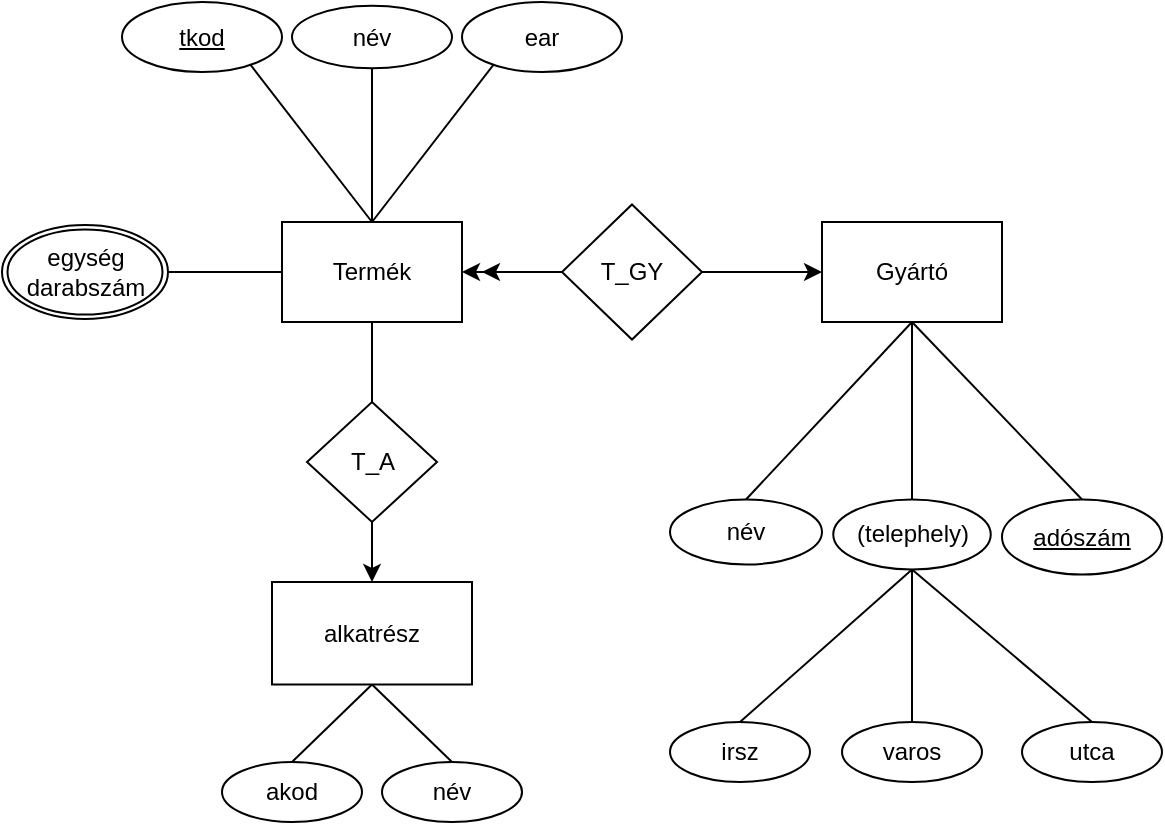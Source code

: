 <mxfile version="20.3.6" type="device"><diagram id="ZNRaHJi_X2b_73TwGno0" name="1 oldal"><mxGraphModel dx="981" dy="548" grid="1" gridSize="10" guides="1" tooltips="1" connect="1" arrows="1" fold="1" page="1" pageScale="1" pageWidth="827" pageHeight="1169" math="0" shadow="0"><root><mxCell id="0"/><mxCell id="1" parent="0"/><mxCell id="0swe6Pu1MPiv5PAeqEaU-1" value="Termék" style="rounded=0;whiteSpace=wrap;html=1;" parent="1" vertex="1"><mxGeometry x="210" y="250" width="90" height="50" as="geometry"/></mxCell><mxCell id="0swe6Pu1MPiv5PAeqEaU-2" value="Gyártó" style="rounded=0;whiteSpace=wrap;html=1;" parent="1" vertex="1"><mxGeometry x="480" y="250" width="90" height="50" as="geometry"/></mxCell><mxCell id="0swe6Pu1MPiv5PAeqEaU-3" value="T_GY" style="rhombus;whiteSpace=wrap;html=1;" parent="1" vertex="1"><mxGeometry x="350" y="241.25" width="70" height="67.5" as="geometry"/></mxCell><mxCell id="0swe6Pu1MPiv5PAeqEaU-4" value="" style="endArrow=classic;html=1;rounded=0;exitX=1;exitY=0.5;exitDx=0;exitDy=0;entryX=0;entryY=0.5;entryDx=0;entryDy=0;" parent="1" source="0swe6Pu1MPiv5PAeqEaU-3" target="0swe6Pu1MPiv5PAeqEaU-2" edge="1"><mxGeometry width="50" height="50" relative="1" as="geometry"><mxPoint x="430" y="280" as="sourcePoint"/><mxPoint x="480" y="230" as="targetPoint"/></mxGeometry></mxCell><mxCell id="0swe6Pu1MPiv5PAeqEaU-5" value="" style="endArrow=classic;html=1;rounded=0;entryX=1;entryY=0.5;entryDx=0;entryDy=0;exitX=0;exitY=0.5;exitDx=0;exitDy=0;" parent="1" source="0swe6Pu1MPiv5PAeqEaU-3" target="0swe6Pu1MPiv5PAeqEaU-1" edge="1"><mxGeometry width="50" height="50" relative="1" as="geometry"><mxPoint x="360" y="370" as="sourcePoint"/><mxPoint x="410" y="320" as="targetPoint"/></mxGeometry></mxCell><mxCell id="0swe6Pu1MPiv5PAeqEaU-7" value="" style="endArrow=none;html=1;rounded=0;entryX=0.5;entryY=0;entryDx=0;entryDy=0;exitX=0.5;exitY=0;exitDx=0;exitDy=0;" parent="1" source="0swe6Pu1MPiv5PAeqEaU-1" target="0swe6Pu1MPiv5PAeqEaU-26" edge="1"><mxGeometry width="50" height="50" relative="1" as="geometry"><mxPoint x="210" y="250" as="sourcePoint"/><mxPoint x="99.749" y="380.251" as="targetPoint"/></mxGeometry></mxCell><mxCell id="0swe6Pu1MPiv5PAeqEaU-8" value="" style="endArrow=classic;html=1;rounded=0;exitX=0;exitY=0.5;exitDx=0;exitDy=0;" parent="1" source="0swe6Pu1MPiv5PAeqEaU-3" edge="1"><mxGeometry width="50" height="50" relative="1" as="geometry"><mxPoint x="360" y="370" as="sourcePoint"/><mxPoint x="310" y="275" as="targetPoint"/></mxGeometry></mxCell><mxCell id="0swe6Pu1MPiv5PAeqEaU-10" value="" style="endArrow=none;html=1;rounded=0;exitX=0.5;exitY=0;exitDx=0;exitDy=0;" parent="1" source="0swe6Pu1MPiv5PAeqEaU-28" edge="1"><mxGeometry width="50" height="50" relative="1" as="geometry"><mxPoint x="175" y="370" as="sourcePoint"/><mxPoint x="255" y="250" as="targetPoint"/></mxGeometry></mxCell><mxCell id="0swe6Pu1MPiv5PAeqEaU-12" value="" style="endArrow=none;html=1;rounded=0;entryX=0.5;entryY=0;entryDx=0;entryDy=0;exitX=0.5;exitY=0;exitDx=0;exitDy=0;" parent="1" source="0swe6Pu1MPiv5PAeqEaU-29" target="0swe6Pu1MPiv5PAeqEaU-1" edge="1"><mxGeometry width="50" height="50" relative="1" as="geometry"><mxPoint x="315" y="370" as="sourcePoint"/><mxPoint x="410" y="320" as="targetPoint"/></mxGeometry></mxCell><mxCell id="0swe6Pu1MPiv5PAeqEaU-15" value="" style="endArrow=none;html=1;rounded=0;entryX=0.5;entryY=0;entryDx=0;entryDy=0;" parent="1" target="0swe6Pu1MPiv5PAeqEaU-32" edge="1"><mxGeometry width="50" height="50" relative="1" as="geometry"><mxPoint x="525" y="300" as="sourcePoint"/><mxPoint x="700.251" y="380.251" as="targetPoint"/></mxGeometry></mxCell><mxCell id="0swe6Pu1MPiv5PAeqEaU-20" value="" style="endArrow=none;html=1;rounded=0;entryX=0.5;entryY=1;entryDx=0;entryDy=0;exitX=0.5;exitY=0;exitDx=0;exitDy=0;" parent="1" source="0swe6Pu1MPiv5PAeqEaU-30" target="0swe6Pu1MPiv5PAeqEaU-2" edge="1"><mxGeometry width="50" height="50" relative="1" as="geometry"><mxPoint x="445" y="370" as="sourcePoint"/><mxPoint x="410" y="320" as="targetPoint"/></mxGeometry></mxCell><mxCell id="0swe6Pu1MPiv5PAeqEaU-22" value="" style="endArrow=none;html=1;rounded=0;exitX=0.5;exitY=0;exitDx=0;exitDy=0;entryX=0.5;entryY=1;entryDx=0;entryDy=0;" parent="1" source="0swe6Pu1MPiv5PAeqEaU-31" target="0swe6Pu1MPiv5PAeqEaU-2" edge="1"><mxGeometry width="50" height="50" relative="1" as="geometry"><mxPoint x="606.25" y="367.5" as="sourcePoint"/><mxPoint x="570" y="280" as="targetPoint"/></mxGeometry></mxCell><mxCell id="0swe6Pu1MPiv5PAeqEaU-26" value="&lt;u&gt;tkod&lt;/u&gt;" style="ellipse;whiteSpace=wrap;html=1;" parent="1" vertex="1"><mxGeometry x="130" y="140" width="80" height="35" as="geometry"/></mxCell><mxCell id="0swe6Pu1MPiv5PAeqEaU-28" value="név" style="ellipse;whiteSpace=wrap;html=1;" parent="1" vertex="1"><mxGeometry x="215" y="141.88" width="80" height="31.25" as="geometry"/></mxCell><mxCell id="0swe6Pu1MPiv5PAeqEaU-29" value="ear" style="ellipse;whiteSpace=wrap;html=1;" parent="1" vertex="1"><mxGeometry x="300" y="140" width="80" height="35" as="geometry"/></mxCell><mxCell id="0swe6Pu1MPiv5PAeqEaU-30" value="név" style="ellipse;whiteSpace=wrap;html=1;" parent="1" vertex="1"><mxGeometry x="404" y="388.75" width="76" height="32.5" as="geometry"/></mxCell><mxCell id="0swe6Pu1MPiv5PAeqEaU-31" value="(telephely)" style="ellipse;whiteSpace=wrap;html=1;" parent="1" vertex="1"><mxGeometry x="485.63" y="388.75" width="78.75" height="35" as="geometry"/></mxCell><mxCell id="0swe6Pu1MPiv5PAeqEaU-32" value="&lt;u&gt;adószám&lt;/u&gt;" style="ellipse;whiteSpace=wrap;html=1;" parent="1" vertex="1"><mxGeometry x="570" y="388.75" width="80" height="37.5" as="geometry"/></mxCell><mxCell id="vjDdXiNwjPe2Vkl319v9-1" value="irsz" style="ellipse;whiteSpace=wrap;html=1;" vertex="1" parent="1"><mxGeometry x="404" y="500" width="70" height="30" as="geometry"/></mxCell><mxCell id="vjDdXiNwjPe2Vkl319v9-2" value="varos" style="ellipse;whiteSpace=wrap;html=1;" vertex="1" parent="1"><mxGeometry x="490" y="500" width="70" height="30" as="geometry"/></mxCell><mxCell id="vjDdXiNwjPe2Vkl319v9-3" value="utca" style="ellipse;whiteSpace=wrap;html=1;" vertex="1" parent="1"><mxGeometry x="580" y="500" width="70" height="30" as="geometry"/></mxCell><mxCell id="vjDdXiNwjPe2Vkl319v9-4" style="edgeStyle=orthogonalEdgeStyle;rounded=0;orthogonalLoop=1;jettySize=auto;html=1;exitX=0.5;exitY=1;exitDx=0;exitDy=0;" edge="1" parent="1" source="vjDdXiNwjPe2Vkl319v9-2" target="vjDdXiNwjPe2Vkl319v9-2"><mxGeometry relative="1" as="geometry"/></mxCell><mxCell id="vjDdXiNwjPe2Vkl319v9-5" value="" style="endArrow=none;html=1;rounded=0;entryX=0.5;entryY=1;entryDx=0;entryDy=0;exitX=0.5;exitY=0;exitDx=0;exitDy=0;" edge="1" parent="1" source="vjDdXiNwjPe2Vkl319v9-1" target="0swe6Pu1MPiv5PAeqEaU-31"><mxGeometry width="50" height="50" relative="1" as="geometry"><mxPoint x="340" y="460" as="sourcePoint"/><mxPoint x="390" y="410" as="targetPoint"/></mxGeometry></mxCell><mxCell id="vjDdXiNwjPe2Vkl319v9-6" value="" style="endArrow=none;html=1;rounded=0;entryX=0.5;entryY=1;entryDx=0;entryDy=0;exitX=0.5;exitY=0;exitDx=0;exitDy=0;" edge="1" parent="1" source="vjDdXiNwjPe2Vkl319v9-2" target="0swe6Pu1MPiv5PAeqEaU-31"><mxGeometry width="50" height="50" relative="1" as="geometry"><mxPoint x="340" y="460" as="sourcePoint"/><mxPoint x="390" y="410" as="targetPoint"/></mxGeometry></mxCell><mxCell id="vjDdXiNwjPe2Vkl319v9-7" value="" style="endArrow=none;html=1;rounded=0;entryX=0.5;entryY=1;entryDx=0;entryDy=0;exitX=0.5;exitY=0;exitDx=0;exitDy=0;" edge="1" parent="1" source="vjDdXiNwjPe2Vkl319v9-3" target="0swe6Pu1MPiv5PAeqEaU-31"><mxGeometry width="50" height="50" relative="1" as="geometry"><mxPoint x="340" y="460" as="sourcePoint"/><mxPoint x="390" y="410" as="targetPoint"/></mxGeometry></mxCell><mxCell id="NwLxLF5wZa14k6RSpGAk-1" style="edgeStyle=orthogonalEdgeStyle;rounded=0;orthogonalLoop=1;jettySize=auto;html=1;" edge="1" parent="1" source="vjDdXiNwjPe2Vkl319v9-8" target="vjDdXiNwjPe2Vkl319v9-17"><mxGeometry relative="1" as="geometry"/></mxCell><mxCell id="vjDdXiNwjPe2Vkl319v9-8" value="T_A" style="rhombus;whiteSpace=wrap;html=1;" vertex="1" parent="1"><mxGeometry x="222.5" y="340" width="65" height="60" as="geometry"/></mxCell><mxCell id="vjDdXiNwjPe2Vkl319v9-9" value="" style="endArrow=none;html=1;rounded=0;entryX=0.5;entryY=1;entryDx=0;entryDy=0;exitX=0.5;exitY=0;exitDx=0;exitDy=0;" edge="1" parent="1" source="vjDdXiNwjPe2Vkl319v9-8" target="0swe6Pu1MPiv5PAeqEaU-1"><mxGeometry width="50" height="50" relative="1" as="geometry"><mxPoint x="340" y="390" as="sourcePoint"/><mxPoint x="390" y="340" as="targetPoint"/></mxGeometry></mxCell><mxCell id="vjDdXiNwjPe2Vkl319v9-10" value="akod" style="ellipse;whiteSpace=wrap;html=1;" vertex="1" parent="1"><mxGeometry x="180" y="520" width="70" height="30" as="geometry"/></mxCell><mxCell id="vjDdXiNwjPe2Vkl319v9-11" value="név" style="ellipse;whiteSpace=wrap;html=1;" vertex="1" parent="1"><mxGeometry x="260" y="520" width="70" height="30" as="geometry"/></mxCell><mxCell id="vjDdXiNwjPe2Vkl319v9-12" value="" style="endArrow=none;html=1;rounded=0;exitX=0.5;exitY=0;exitDx=0;exitDy=0;entryX=0.5;entryY=1;entryDx=0;entryDy=0;" edge="1" parent="1" source="vjDdXiNwjPe2Vkl319v9-10" target="vjDdXiNwjPe2Vkl319v9-17"><mxGeometry width="50" height="50" relative="1" as="geometry"><mxPoint x="340" y="390" as="sourcePoint"/><mxPoint x="220" y="470" as="targetPoint"/></mxGeometry></mxCell><mxCell id="vjDdXiNwjPe2Vkl319v9-13" value="" style="endArrow=none;html=1;rounded=0;exitX=0.5;exitY=0;exitDx=0;exitDy=0;entryX=0.5;entryY=1;entryDx=0;entryDy=0;" edge="1" parent="1" source="vjDdXiNwjPe2Vkl319v9-11" target="vjDdXiNwjPe2Vkl319v9-17"><mxGeometry width="50" height="50" relative="1" as="geometry"><mxPoint x="340" y="390" as="sourcePoint"/><mxPoint x="270" y="480" as="targetPoint"/></mxGeometry></mxCell><mxCell id="vjDdXiNwjPe2Vkl319v9-14" value="egység darabszám" style="ellipse;whiteSpace=wrap;html=1;" vertex="1" parent="1"><mxGeometry x="70" y="251.5" width="83" height="47" as="geometry"/></mxCell><mxCell id="vjDdXiNwjPe2Vkl319v9-15" value="" style="endArrow=none;html=1;rounded=0;entryX=1;entryY=0.5;entryDx=0;entryDy=0;exitX=0;exitY=0.5;exitDx=0;exitDy=0;" edge="1" parent="1" source="0swe6Pu1MPiv5PAeqEaU-1" target="vjDdXiNwjPe2Vkl319v9-14"><mxGeometry width="50" height="50" relative="1" as="geometry"><mxPoint x="340" y="380" as="sourcePoint"/><mxPoint x="390" y="330" as="targetPoint"/></mxGeometry></mxCell><mxCell id="vjDdXiNwjPe2Vkl319v9-16" value="egység darabszám" style="ellipse;whiteSpace=wrap;html=1;" vertex="1" parent="1"><mxGeometry x="72.75" y="253.75" width="77.5" height="42.5" as="geometry"/></mxCell><mxCell id="vjDdXiNwjPe2Vkl319v9-17" value="alkatrész" style="rounded=0;whiteSpace=wrap;html=1;" vertex="1" parent="1"><mxGeometry x="205" y="430" width="100" height="51.25" as="geometry"/></mxCell></root></mxGraphModel></diagram></mxfile>